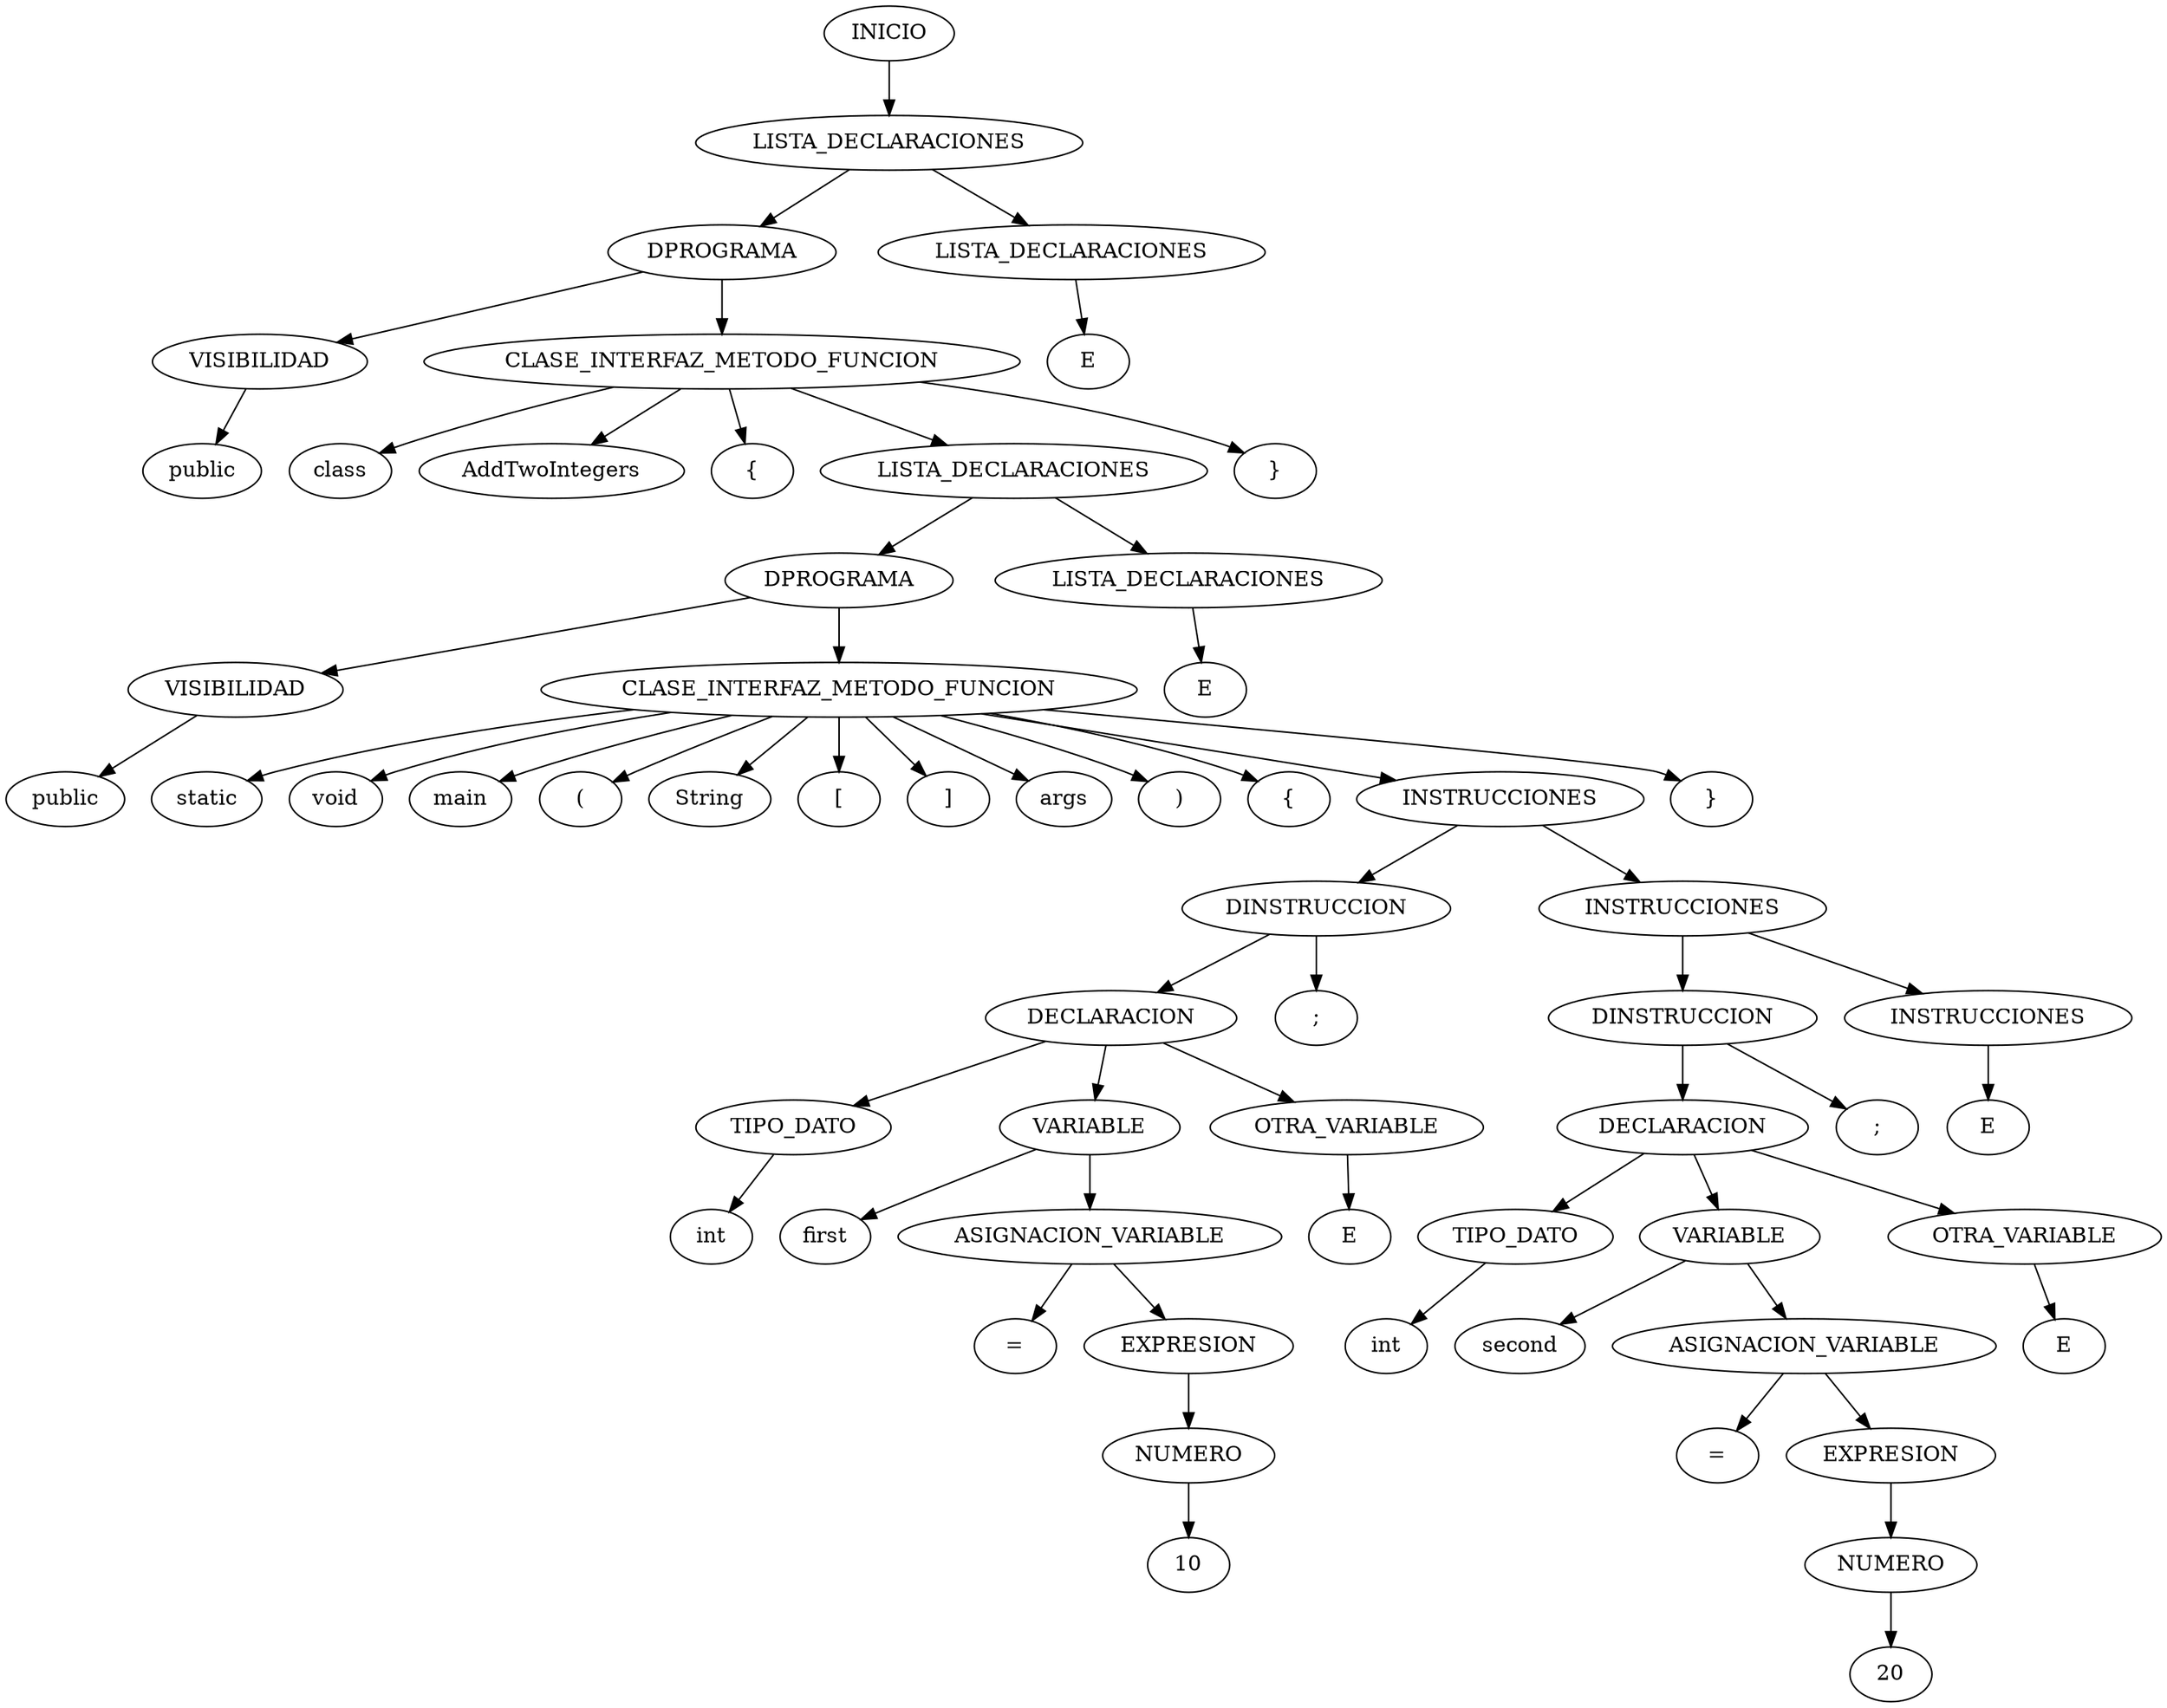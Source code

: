 digraph G {1 [label= "INICIO" shape="oval"];
1->2;
2 [label= "LISTA_DECLARACIONES" shape="oval"];
2->3;
3 [label= "DPROGRAMA" shape="oval"];
3->4;
4 [label= "VISIBILIDAD" shape="oval"];
4->5;
5 [label= "public" shape="oval"];
3->6;
6 [label= "CLASE_INTERFAZ_METODO_FUNCION" shape="oval"];
6->7;
7 [label= "class" shape="oval"];
6->8;
8 [label= "AddTwoIntegers" shape="oval"];
6->9;
9 [label= "{" shape="oval"];
6->10;
10 [label= "LISTA_DECLARACIONES" shape="oval"];
10->11;
11 [label= "DPROGRAMA" shape="oval"];
11->12;
12 [label= "VISIBILIDAD" shape="oval"];
12->13;
13 [label= "public" shape="oval"];
11->14;
14 [label= "CLASE_INTERFAZ_METODO_FUNCION" shape="oval"];
14->15;
15 [label= "static" shape="oval"];
14->16;
16 [label= "void" shape="oval"];
14->17;
17 [label= "main" shape="oval"];
14->18;
18 [label= "(" shape="oval"];
14->19;
19 [label= "String" shape="oval"];
14->20;
20 [label= "[" shape="oval"];
14->21;
21 [label= "]" shape="oval"];
14->22;
22 [label= "args" shape="oval"];
14->23;
23 [label= ")" shape="oval"];
14->24;
24 [label= "{" shape="oval"];
14->25;
25 [label= "INSTRUCCIONES" shape="oval"];
25->26;
26 [label= "DINSTRUCCION" shape="oval"];
26->27;
27 [label= "DECLARACION" shape="oval"];
27->28;
28 [label= "TIPO_DATO" shape="oval"];
28->29;
29 [label= "int" shape="oval"];
27->30;
30 [label= "VARIABLE" shape="oval"];
30->31;
31 [label= "first" shape="oval"];
30->32;
32 [label= "ASIGNACION_VARIABLE" shape="oval"];
32->33;
33 [label= "=" shape="oval"];
32->34;
34 [label= "EXPRESION" shape="oval"];
34->35;
35 [label= "NUMERO" shape="oval"];
35->36;
36 [label= "10" shape="oval"];
27->37;
37 [label= "OTRA_VARIABLE" shape="oval"];
37->38;
38 [label= "E" shape="oval"];
26->39;
39 [label= ";" shape="oval"];
25->40;
40 [label= "INSTRUCCIONES" shape="oval"];
40->41;
41 [label= "DINSTRUCCION" shape="oval"];
41->42;
42 [label= "DECLARACION" shape="oval"];
42->43;
43 [label= "TIPO_DATO" shape="oval"];
43->44;
44 [label= "int" shape="oval"];
42->45;
45 [label= "VARIABLE" shape="oval"];
45->46;
46 [label= "second" shape="oval"];
45->47;
47 [label= "ASIGNACION_VARIABLE" shape="oval"];
47->48;
48 [label= "=" shape="oval"];
47->49;
49 [label= "EXPRESION" shape="oval"];
49->50;
50 [label= "NUMERO" shape="oval"];
50->51;
51 [label= "20" shape="oval"];
42->52;
52 [label= "OTRA_VARIABLE" shape="oval"];
52->53;
53 [label= "E" shape="oval"];
41->54;
54 [label= ";" shape="oval"];
40->55;
55 [label= "INSTRUCCIONES" shape="oval"];
55->56;
56 [label= "E" shape="oval"];
14->57;
57 [label= "}" shape="oval"];
10->58;
58 [label= "LISTA_DECLARACIONES" shape="oval"];
58->59;
59 [label= "E" shape="oval"];
6->60;
60 [label= "}" shape="oval"];
2->61;
61 [label= "LISTA_DECLARACIONES" shape="oval"];
61->62;
62 [label= "E" shape="oval"];
}